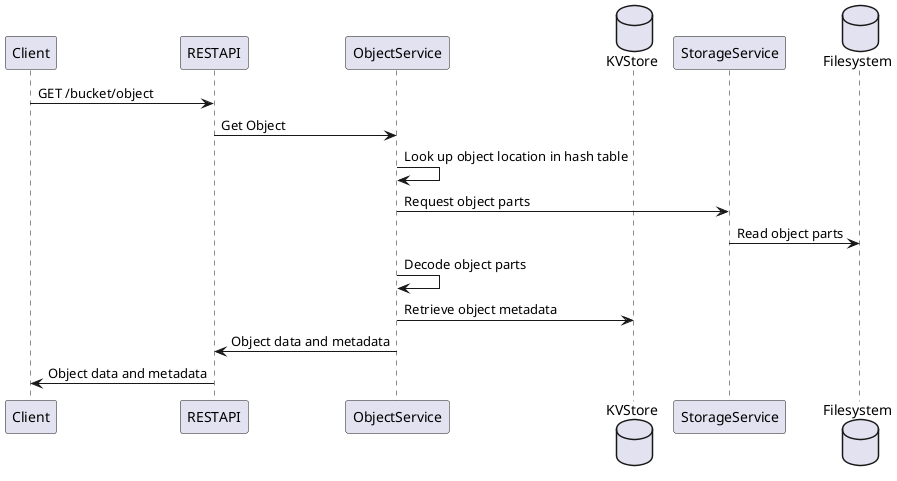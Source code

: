 @startuml
participant Client
participant RESTAPI
participant ObjectService
database KVStore
participant StorageService
database Filesystem

Client -> RESTAPI: GET /bucket/object
RESTAPI -> ObjectService: Get Object
ObjectService -> ObjectService: Look up object location in hash table
ObjectService -> StorageService: Request object parts
StorageService -> Filesystem: Read object parts
ObjectService -> ObjectService: Decode object parts
ObjectService -> KVStore: Retrieve object metadata
ObjectService -> RESTAPI: Object data and metadata
RESTAPI -> Client: Object data and metadata
@enduml
